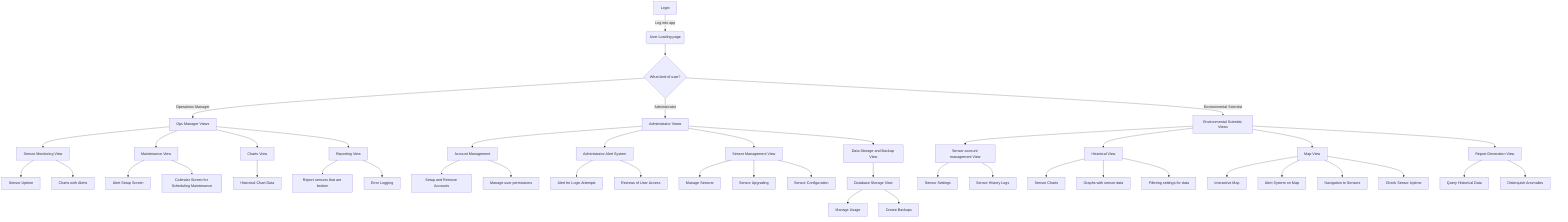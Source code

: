 flowchart TD
    A[Login] -->|Log into app| B(User Loading page)
    B --> C{What kind of user?}
    
    C -->|Operations Manager| D[Ops Manager Views]
    D -->DA[Sensor Monitoring View]
    DA -->DAA[Sensor Uptime]
    DA -->DAB[Charts wirh Alerts]
    D -->DB[Maintenance View]
    DB -->DBA[Alert Setup Screen]
    DB -->DBB[Calendar Screen for Scheduling Maintenance]
    D -->DC[Charts View]
    DC -->DCA[Historical Chart Data]
    D -->DD[Reporting View]
    DD -->DDA[Report sensors that are broken]
    DD -->DDB[Error Logging]


    C -->|Administrator| E[Administrator Views] 
    E --> EA[Account Management]
    EA -->EAA[Setup and Remove Accounts]
    EA -->EAB[Manage user permissions]
    E --> EB[Administrator Alert System]
    EB -->EBA[Alert for Login Attempts]
    EB -->EBB[Reviews of User Access]
    E -->EC[Sensor Management View]
    EC -->ECA[Manage Sensors]
    EC -->ECB[Sensor Upgrading]
    EC -->ECC[Sensor Configuration]
    E -->ED[Data Storage and Backup View]
    ED -->EDA[Database Storage View]
    EDA -->EDAA[Manage Usage]
    EDA -->EDAB[Create Backups]

    C -->|Environmental Scientist| F[Environmental Scientist Views]
    F -->FA[Sensor account management View]
    FA -->FAA[Sensor Settings]
    FA -->FAB[Sensor History Logs]
    F --> FB[Historical View]
    FB -->FBA[Sensor Charts]
    FB -->FBB[Graphs with sensor data]
    FB -->FBC[Filtering settings for data]
    F -->FC[Map View]
    FC -->FCA[Interactive Map]
    FC -->FCB[Alert System on Map]
    FC -->FCC[Navigation to Sensors]
    FC -->FCD[Check Sensor Uptime]
    F -->FD[Report Generation View]
    FD -->FDA[Query Historical Data]
    FD -->FDB[Distinquish Anomalies]
